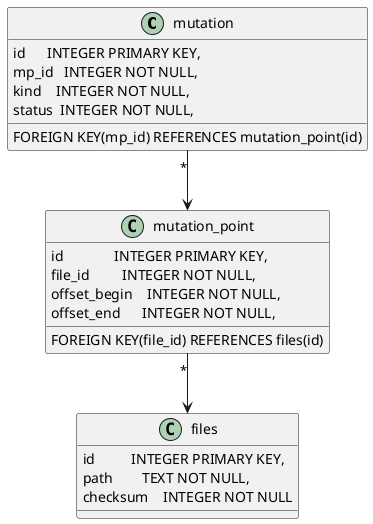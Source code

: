 @startuml
class mutation {
    id      INTEGER PRIMARY KEY,
    mp_id   INTEGER NOT NULL,
    kind    INTEGER NOT NULL,
    status  INTEGER NOT NULL,
    FOREIGN KEY(mp_id) REFERENCES mutation_point(id)
}

class mutation_point {
    id              INTEGER PRIMARY KEY,
    file_id         INTEGER NOT NULL,
    offset_begin    INTEGER NOT NULL,
    offset_end      INTEGER NOT NULL,
    FOREIGN KEY(file_id) REFERENCES files(id)
}

class files {
    id          INTEGER PRIMARY KEY,
    path        TEXT NOT NULL,
    checksum    INTEGER NOT NULL
}

mutation_point "*" --> files
mutation "*" --> mutation_point
@enduml
